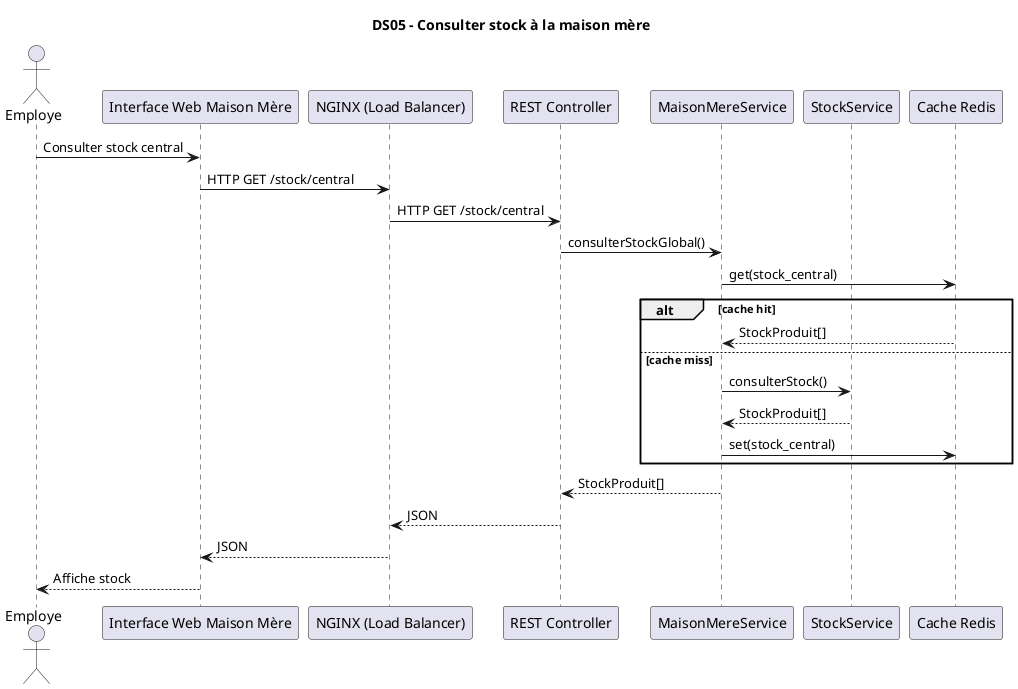 @startuml
title DS05 – Consulter stock à la maison mère

actor Employe
participant "Interface Web Maison Mère" as UI
participant "NGINX (Load Balancer)" as NGINX
participant "REST Controller" as Controller
participant MaisonMereService
participant StockService
participant "Cache Redis" as Redis

Employe -> UI : Consulter stock central
UI -> NGINX : HTTP GET /stock/central
NGINX -> Controller : HTTP GET /stock/central
Controller -> MaisonMereService : consulterStockGlobal()
MaisonMereService -> Redis : get(stock_central)
alt cache hit
  Redis --> MaisonMereService : StockProduit[]
else cache miss
  MaisonMereService -> StockService : consulterStock()
  StockService --> MaisonMereService : StockProduit[]
  MaisonMereService -> Redis : set(stock_central)
end
MaisonMereService --> Controller : StockProduit[]
Controller --> NGINX : JSON
NGINX --> UI : JSON
UI --> Employe : Affiche stock
@enduml
